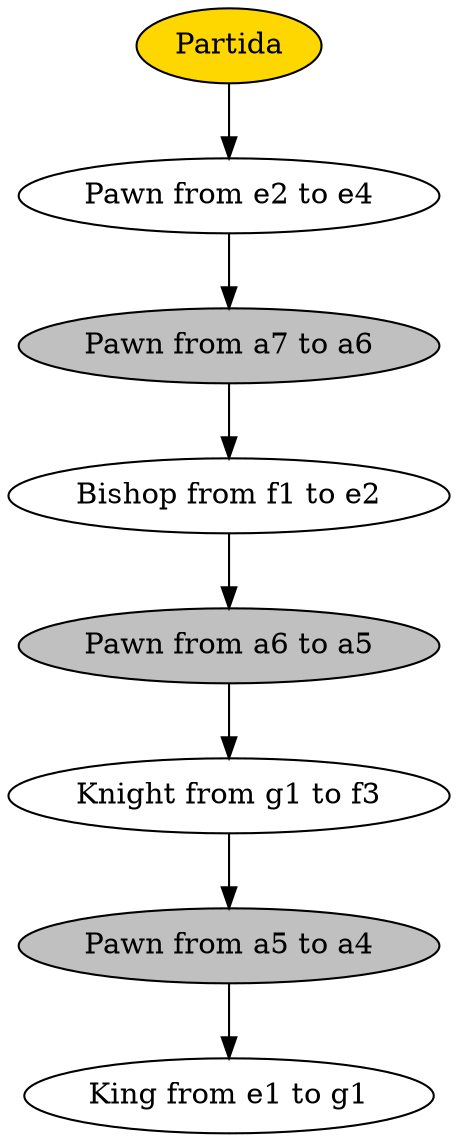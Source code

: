 digraph tree {
    "Partida" [fillcolor=gold, style=filled];
    "Pawn from e2 to e4" [fillcolor=white, style=filled];
    "Pawn from a7 to a6" [fillcolor=gray, style=filled];
    "Bishop from f1 to e2" [fillcolor=white, style=filled];
    "Pawn from a6 to a5" [fillcolor=gray, style=filled];
    "Knight from g1 to f3" [fillcolor=white, style=filled];
    "Pawn from a5 to a4" [fillcolor=gray, style=filled];
    "King from e1 to g1" [fillcolor=white, style=filled];
    "Partida" -> "Pawn from e2 to e4";
    "Pawn from e2 to e4" -> "Pawn from a7 to a6";
    "Pawn from a7 to a6" -> "Bishop from f1 to e2";
    "Bishop from f1 to e2" -> "Pawn from a6 to a5";
    "Pawn from a6 to a5" -> "Knight from g1 to f3";
    "Knight from g1 to f3" -> "Pawn from a5 to a4";
    "Pawn from a5 to a4" -> "King from e1 to g1";
}
